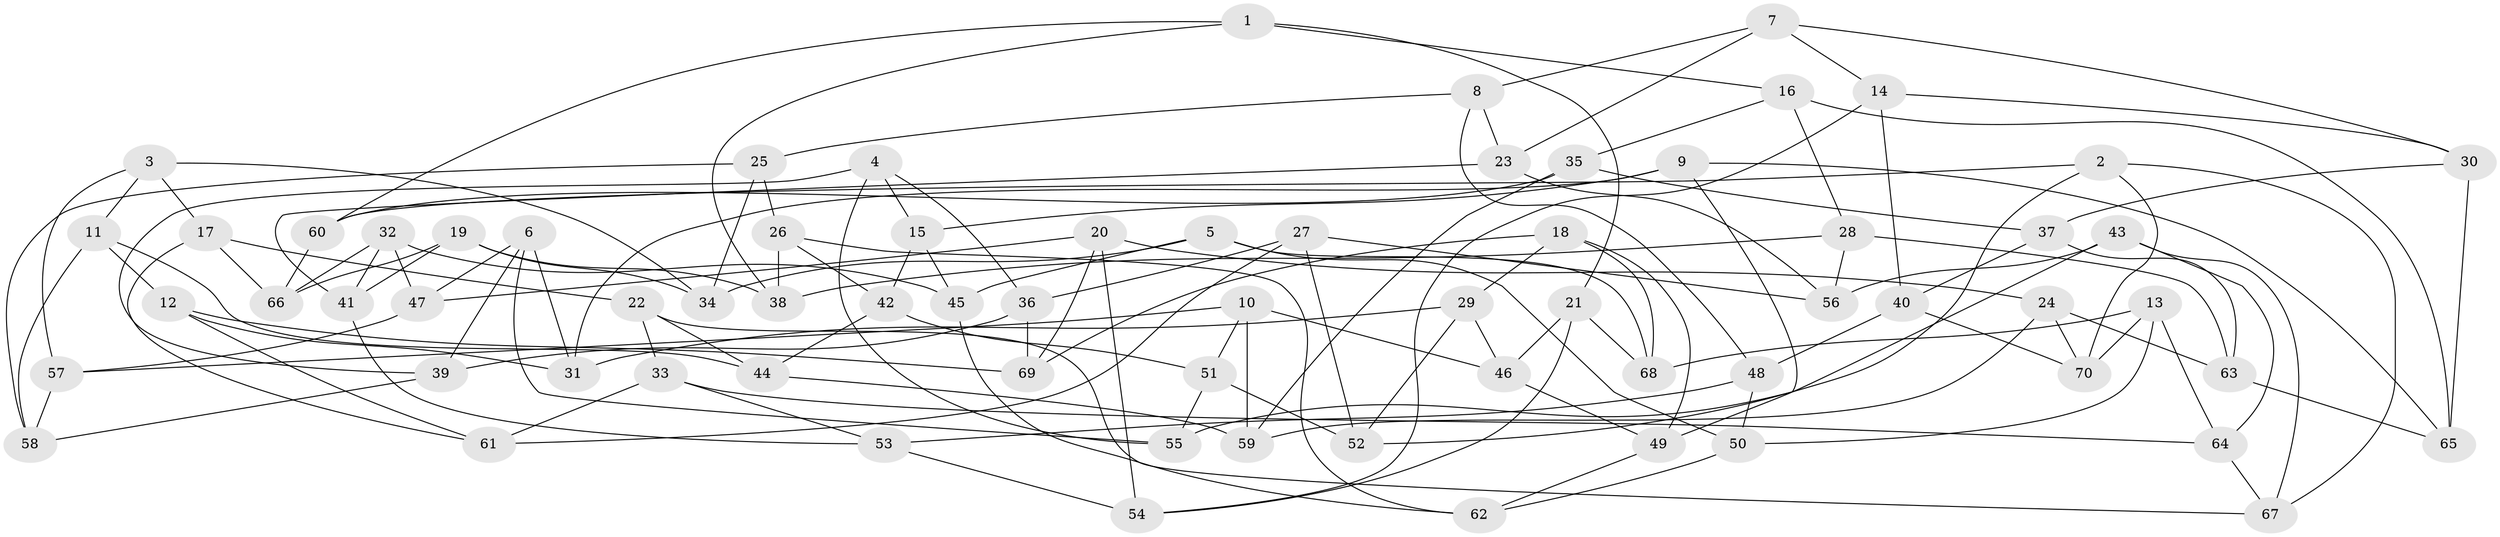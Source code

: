 // coarse degree distribution, {4: 0.35714285714285715, 3: 0.21428571428571427, 6: 0.10714285714285714, 5: 0.17857142857142858, 7: 0.07142857142857142, 12: 0.03571428571428571, 9: 0.03571428571428571}
// Generated by graph-tools (version 1.1) at 2025/01/03/04/25 22:01:33]
// undirected, 70 vertices, 140 edges
graph export_dot {
graph [start="1"]
  node [color=gray90,style=filled];
  1;
  2;
  3;
  4;
  5;
  6;
  7;
  8;
  9;
  10;
  11;
  12;
  13;
  14;
  15;
  16;
  17;
  18;
  19;
  20;
  21;
  22;
  23;
  24;
  25;
  26;
  27;
  28;
  29;
  30;
  31;
  32;
  33;
  34;
  35;
  36;
  37;
  38;
  39;
  40;
  41;
  42;
  43;
  44;
  45;
  46;
  47;
  48;
  49;
  50;
  51;
  52;
  53;
  54;
  55;
  56;
  57;
  58;
  59;
  60;
  61;
  62;
  63;
  64;
  65;
  66;
  67;
  68;
  69;
  70;
  1 -- 21;
  1 -- 60;
  1 -- 38;
  1 -- 16;
  2 -- 60;
  2 -- 52;
  2 -- 67;
  2 -- 70;
  3 -- 57;
  3 -- 34;
  3 -- 17;
  3 -- 11;
  4 -- 55;
  4 -- 15;
  4 -- 39;
  4 -- 36;
  5 -- 34;
  5 -- 45;
  5 -- 50;
  5 -- 68;
  6 -- 39;
  6 -- 55;
  6 -- 47;
  6 -- 31;
  7 -- 30;
  7 -- 14;
  7 -- 8;
  7 -- 23;
  8 -- 25;
  8 -- 23;
  8 -- 48;
  9 -- 65;
  9 -- 49;
  9 -- 31;
  9 -- 15;
  10 -- 51;
  10 -- 57;
  10 -- 46;
  10 -- 59;
  11 -- 12;
  11 -- 44;
  11 -- 58;
  12 -- 61;
  12 -- 31;
  12 -- 69;
  13 -- 64;
  13 -- 68;
  13 -- 70;
  13 -- 50;
  14 -- 30;
  14 -- 54;
  14 -- 40;
  15 -- 45;
  15 -- 42;
  16 -- 35;
  16 -- 28;
  16 -- 65;
  17 -- 66;
  17 -- 61;
  17 -- 22;
  18 -- 68;
  18 -- 49;
  18 -- 29;
  18 -- 69;
  19 -- 66;
  19 -- 38;
  19 -- 34;
  19 -- 41;
  20 -- 24;
  20 -- 54;
  20 -- 47;
  20 -- 69;
  21 -- 46;
  21 -- 68;
  21 -- 54;
  22 -- 44;
  22 -- 67;
  22 -- 33;
  23 -- 56;
  23 -- 41;
  24 -- 59;
  24 -- 70;
  24 -- 63;
  25 -- 34;
  25 -- 26;
  25 -- 58;
  26 -- 38;
  26 -- 62;
  26 -- 42;
  27 -- 61;
  27 -- 56;
  27 -- 36;
  27 -- 52;
  28 -- 63;
  28 -- 56;
  28 -- 38;
  29 -- 52;
  29 -- 46;
  29 -- 31;
  30 -- 37;
  30 -- 65;
  32 -- 41;
  32 -- 47;
  32 -- 45;
  32 -- 66;
  33 -- 53;
  33 -- 64;
  33 -- 61;
  35 -- 60;
  35 -- 37;
  35 -- 59;
  36 -- 69;
  36 -- 39;
  37 -- 40;
  37 -- 63;
  39 -- 58;
  40 -- 48;
  40 -- 70;
  41 -- 53;
  42 -- 51;
  42 -- 44;
  43 -- 67;
  43 -- 56;
  43 -- 55;
  43 -- 64;
  44 -- 59;
  45 -- 62;
  46 -- 49;
  47 -- 57;
  48 -- 50;
  48 -- 53;
  49 -- 62;
  50 -- 62;
  51 -- 55;
  51 -- 52;
  53 -- 54;
  57 -- 58;
  60 -- 66;
  63 -- 65;
  64 -- 67;
}
